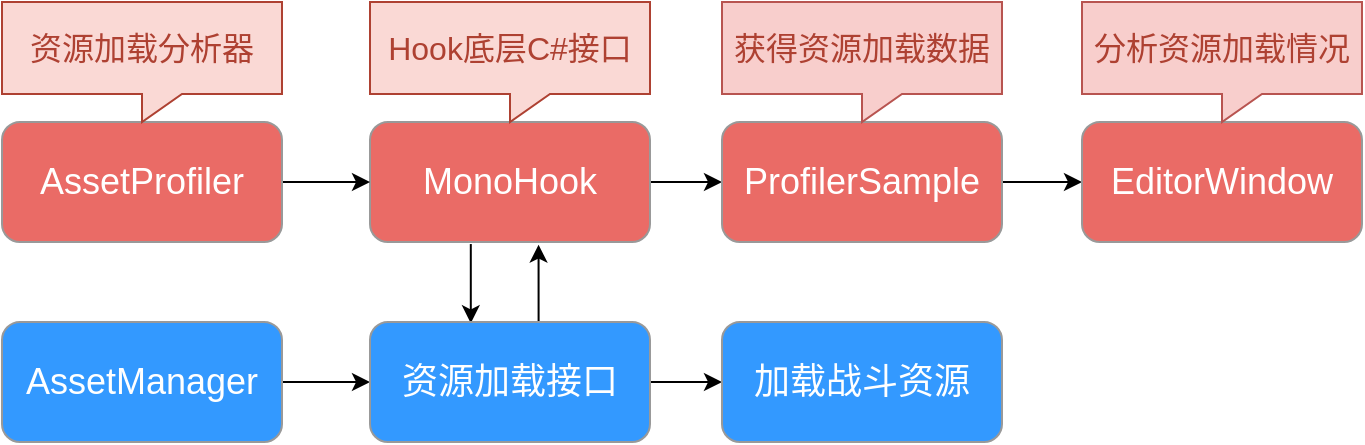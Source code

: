<mxfile version="12.8.2" type="github">
  <diagram id="-Knro7iIvr_-B3o6s4ao" name="第 1 页">
    <mxGraphModel dx="1169" dy="646" grid="1" gridSize="10" guides="1" tooltips="1" connect="1" arrows="1" fold="1" page="1" pageScale="1" pageWidth="827" pageHeight="1169" math="0" shadow="0">
      <root>
        <mxCell id="0" />
        <mxCell id="1" parent="0" />
        <mxCell id="NI37rxGPZ0Lae22K_Qjg-2" style="edgeStyle=orthogonalEdgeStyle;rounded=0;orthogonalLoop=1;jettySize=auto;html=1;exitX=1;exitY=0.5;exitDx=0;exitDy=0;entryX=0;entryY=0.5;entryDx=0;entryDy=0;" edge="1" parent="1" source="cHLyzzWJP-8gGwPEuMyj-1" target="cHLyzzWJP-8gGwPEuMyj-6">
          <mxGeometry relative="1" as="geometry" />
        </mxCell>
        <mxCell id="cHLyzzWJP-8gGwPEuMyj-1" value="&lt;font color=&quot;#ffffff&quot; style=&quot;font-size: 18px&quot;&gt;AssetManager&lt;/font&gt;" style="rounded=1;whiteSpace=wrap;html=1;fillColor=#3399FF;strokeColor=#999999;" parent="1" vertex="1">
          <mxGeometry x="40" y="370" width="140" height="60" as="geometry" />
        </mxCell>
        <mxCell id="NI37rxGPZ0Lae22K_Qjg-6" style="edgeStyle=orthogonalEdgeStyle;rounded=0;orthogonalLoop=1;jettySize=auto;html=1;exitX=1;exitY=0.5;exitDx=0;exitDy=0;entryX=0;entryY=0.5;entryDx=0;entryDy=0;" edge="1" parent="1" source="cHLyzzWJP-8gGwPEuMyj-2" target="NI37rxGPZ0Lae22K_Qjg-5">
          <mxGeometry relative="1" as="geometry" />
        </mxCell>
        <mxCell id="NI37rxGPZ0Lae22K_Qjg-7" style="edgeStyle=orthogonalEdgeStyle;rounded=0;orthogonalLoop=1;jettySize=auto;html=1;entryX=0.36;entryY=0.011;entryDx=0;entryDy=0;entryPerimeter=0;exitX=0.36;exitY=1.017;exitDx=0;exitDy=0;exitPerimeter=0;" edge="1" parent="1" source="cHLyzzWJP-8gGwPEuMyj-2" target="cHLyzzWJP-8gGwPEuMyj-6">
          <mxGeometry relative="1" as="geometry" />
        </mxCell>
        <mxCell id="cHLyzzWJP-8gGwPEuMyj-2" value="&lt;font color=&quot;#ffffff&quot;&gt;&lt;font style=&quot;font-size: 18px&quot;&gt;MonoHook&lt;/font&gt;&lt;br&gt;&lt;/font&gt;" style="rounded=1;whiteSpace=wrap;html=1;fillColor=#EA6B66;strokeColor=#999999;" parent="1" vertex="1">
          <mxGeometry x="224" y="270" width="140" height="60" as="geometry" />
        </mxCell>
        <mxCell id="NI37rxGPZ0Lae22K_Qjg-4" style="edgeStyle=orthogonalEdgeStyle;rounded=0;orthogonalLoop=1;jettySize=auto;html=1;exitX=1;exitY=0.5;exitDx=0;exitDy=0;entryX=0;entryY=0.5;entryDx=0;entryDy=0;" edge="1" parent="1" source="cHLyzzWJP-8gGwPEuMyj-4" target="cHLyzzWJP-8gGwPEuMyj-2">
          <mxGeometry relative="1" as="geometry" />
        </mxCell>
        <mxCell id="cHLyzzWJP-8gGwPEuMyj-4" value="&lt;font color=&quot;#ffffff&quot;&gt;&lt;font style=&quot;font-size: 18px&quot;&gt;AssetProfiler&lt;/font&gt;&lt;br&gt;&lt;/font&gt;" style="rounded=1;whiteSpace=wrap;html=1;fillColor=#EA6B66;strokeColor=#999999;" parent="1" vertex="1">
          <mxGeometry x="40" y="270" width="140" height="60" as="geometry" />
        </mxCell>
        <mxCell id="NI37rxGPZ0Lae22K_Qjg-3" style="edgeStyle=orthogonalEdgeStyle;rounded=0;orthogonalLoop=1;jettySize=auto;html=1;exitX=0.64;exitY=0.006;exitDx=0;exitDy=0;entryX=0.602;entryY=1.022;entryDx=0;entryDy=0;entryPerimeter=0;exitPerimeter=0;" edge="1" parent="1" source="cHLyzzWJP-8gGwPEuMyj-6" target="cHLyzzWJP-8gGwPEuMyj-2">
          <mxGeometry relative="1" as="geometry" />
        </mxCell>
        <mxCell id="NI37rxGPZ0Lae22K_Qjg-12" style="edgeStyle=orthogonalEdgeStyle;rounded=0;orthogonalLoop=1;jettySize=auto;html=1;exitX=1;exitY=0.5;exitDx=0;exitDy=0;entryX=0;entryY=0.5;entryDx=0;entryDy=0;" edge="1" parent="1" source="cHLyzzWJP-8gGwPEuMyj-6" target="NI37rxGPZ0Lae22K_Qjg-10">
          <mxGeometry relative="1" as="geometry" />
        </mxCell>
        <mxCell id="cHLyzzWJP-8gGwPEuMyj-6" value="&lt;font color=&quot;#ffffff&quot;&gt;&lt;span style=&quot;font-size: 18px&quot;&gt;资源加载接口&lt;/span&gt;&lt;/font&gt;" style="rounded=1;whiteSpace=wrap;html=1;fillColor=#3399FF;strokeColor=#999999;" parent="1" vertex="1">
          <mxGeometry x="224" y="370" width="140" height="60" as="geometry" />
        </mxCell>
        <mxCell id="NI37rxGPZ0Lae22K_Qjg-9" style="edgeStyle=orthogonalEdgeStyle;rounded=0;orthogonalLoop=1;jettySize=auto;html=1;exitX=1;exitY=0.5;exitDx=0;exitDy=0;entryX=0;entryY=0.5;entryDx=0;entryDy=0;" edge="1" parent="1" source="NI37rxGPZ0Lae22K_Qjg-5" target="NI37rxGPZ0Lae22K_Qjg-8">
          <mxGeometry relative="1" as="geometry" />
        </mxCell>
        <mxCell id="NI37rxGPZ0Lae22K_Qjg-5" value="&lt;font color=&quot;#ffffff&quot;&gt;&lt;font style=&quot;font-size: 18px&quot;&gt;ProfilerSample&lt;/font&gt;&lt;br&gt;&lt;/font&gt;" style="rounded=1;whiteSpace=wrap;html=1;fillColor=#EA6B66;strokeColor=#999999;" vertex="1" parent="1">
          <mxGeometry x="400" y="270" width="140" height="60" as="geometry" />
        </mxCell>
        <mxCell id="NI37rxGPZ0Lae22K_Qjg-8" value="&lt;font color=&quot;#ffffff&quot;&gt;&lt;font style=&quot;font-size: 18px&quot;&gt;EditorWindow&lt;/font&gt;&lt;br&gt;&lt;/font&gt;" style="rounded=1;whiteSpace=wrap;html=1;fillColor=#EA6B66;strokeColor=#999999;" vertex="1" parent="1">
          <mxGeometry x="580" y="270" width="140" height="60" as="geometry" />
        </mxCell>
        <mxCell id="NI37rxGPZ0Lae22K_Qjg-10" value="&lt;span style=&quot;color: rgb(255 , 255 , 255) ; font-size: 18px&quot;&gt;加载&lt;/span&gt;&lt;font color=&quot;#ffffff&quot;&gt;&lt;span style=&quot;font-size: 18px&quot;&gt;战斗资源&lt;/span&gt;&lt;/font&gt;" style="rounded=1;whiteSpace=wrap;html=1;fillColor=#3399FF;strokeColor=#999999;" vertex="1" parent="1">
          <mxGeometry x="400" y="370" width="140" height="60" as="geometry" />
        </mxCell>
        <mxCell id="NI37rxGPZ0Lae22K_Qjg-13" value="&lt;font style=&quot;font-size: 16px&quot; color=&quot;#ae4132&quot;&gt;获得资源加载数据&lt;/font&gt;" style="shape=callout;whiteSpace=wrap;html=1;perimeter=calloutPerimeter;fillColor=#f8cecc;strokeColor=#b85450;size=14;position=0.5;" vertex="1" parent="1">
          <mxGeometry x="400" y="210" width="140" height="60" as="geometry" />
        </mxCell>
        <mxCell id="NI37rxGPZ0Lae22K_Qjg-14" value="&lt;font style=&quot;font-size: 16px&quot; color=&quot;#ae4132&quot;&gt;分析资源加载情况&lt;/font&gt;" style="shape=callout;whiteSpace=wrap;html=1;perimeter=calloutPerimeter;fillColor=#f8cecc;strokeColor=#b85450;size=14;position=0.5;" vertex="1" parent="1">
          <mxGeometry x="580" y="210" width="140" height="60" as="geometry" />
        </mxCell>
        <mxCell id="NI37rxGPZ0Lae22K_Qjg-15" value="&lt;font style=&quot;font-size: 16px&quot; color=&quot;#ae4132&quot;&gt;Hook底层C#接口&lt;/font&gt;" style="shape=callout;whiteSpace=wrap;html=1;perimeter=calloutPerimeter;fillColor=#fad9d5;strokeColor=#ae4132;size=14;position=0.5;" vertex="1" parent="1">
          <mxGeometry x="224" y="210" width="140" height="60" as="geometry" />
        </mxCell>
        <mxCell id="NI37rxGPZ0Lae22K_Qjg-17" value="&lt;font style=&quot;font-size: 16px&quot; color=&quot;#ae4132&quot;&gt;资源加载分析器&lt;/font&gt;" style="shape=callout;whiteSpace=wrap;html=1;perimeter=calloutPerimeter;fillColor=#fad9d5;strokeColor=#ae4132;size=14;position=0.5;" vertex="1" parent="1">
          <mxGeometry x="40" y="210" width="140" height="60" as="geometry" />
        </mxCell>
      </root>
    </mxGraphModel>
  </diagram>
</mxfile>
